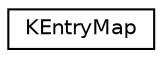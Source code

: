 digraph "Graphical Class Hierarchy"
{
  edge [fontname="Helvetica",fontsize="10",labelfontname="Helvetica",labelfontsize="10"];
  node [fontname="Helvetica",fontsize="10",shape=record];
  rankdir="LR";
  Node0 [label="KEntryMap",height=0.2,width=0.4,color="black", fillcolor="white", style="filled",URL="$classKEntryMap.html"];
}
